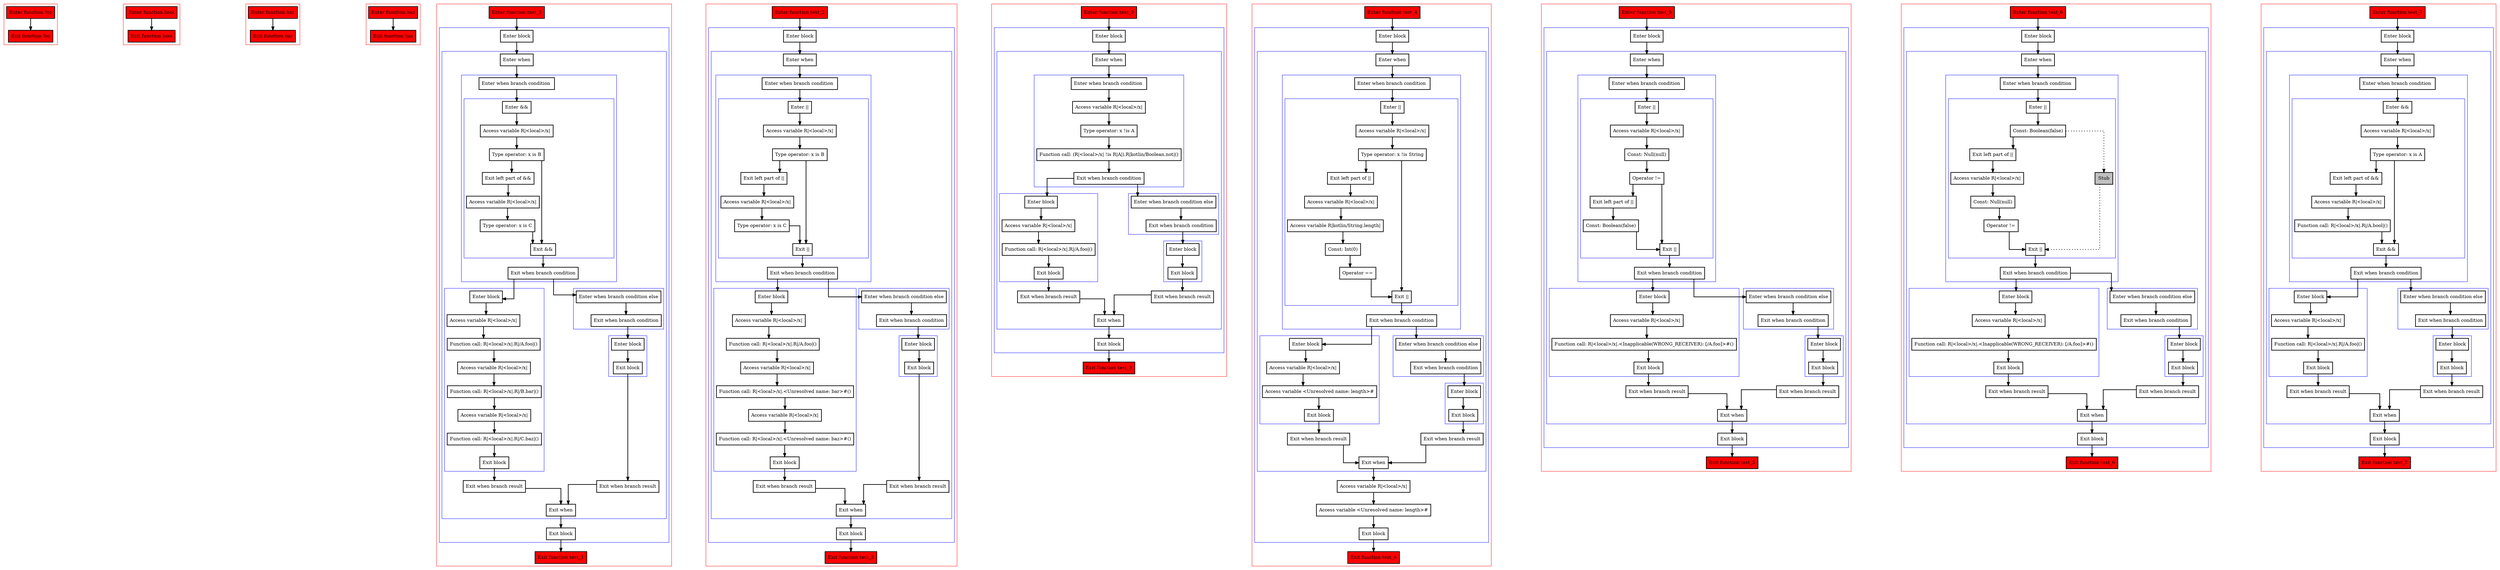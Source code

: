 digraph booleanOperators_kt {
  graph [splines=ortho nodesep=3]
  node [shape=box penwidth=2]
  edge [penwidth=2]

  subgraph cluster_0 {
    color=red
    0 [label="Enter function foo" style="filled" fillcolor=red];
    1 [label="Exit function foo" style="filled" fillcolor=red];
  }

  0 -> {1};

  subgraph cluster_1 {
    color=red
    2 [label="Enter function bool" style="filled" fillcolor=red];
    3 [label="Exit function bool" style="filled" fillcolor=red];
  }

  2 -> {3};

  subgraph cluster_2 {
    color=red
    4 [label="Enter function bar" style="filled" fillcolor=red];
    5 [label="Exit function bar" style="filled" fillcolor=red];
  }

  4 -> {5};

  subgraph cluster_3 {
    color=red
    6 [label="Enter function baz" style="filled" fillcolor=red];
    7 [label="Exit function baz" style="filled" fillcolor=red];
  }

  6 -> {7};

  subgraph cluster_4 {
    color=red
    8 [label="Enter function test_1" style="filled" fillcolor=red];
    subgraph cluster_5 {
      color=blue
      9 [label="Enter block"];
      subgraph cluster_6 {
        color=blue
        10 [label="Enter when"];
        subgraph cluster_7 {
          color=blue
          11 [label="Enter when branch condition "];
          subgraph cluster_8 {
            color=blue
            12 [label="Enter &&"];
            13 [label="Access variable R|<local>/x|"];
            14 [label="Type operator: x is B"];
            15 [label="Exit left part of &&"];
            16 [label="Access variable R|<local>/x|"];
            17 [label="Type operator: x is C"];
            18 [label="Exit &&"];
          }
          19 [label="Exit when branch condition"];
        }
        subgraph cluster_9 {
          color=blue
          20 [label="Enter block"];
          21 [label="Access variable R|<local>/x|"];
          22 [label="Function call: R|<local>/x|.R|/A.foo|()"];
          23 [label="Access variable R|<local>/x|"];
          24 [label="Function call: R|<local>/x|.R|/B.bar|()"];
          25 [label="Access variable R|<local>/x|"];
          26 [label="Function call: R|<local>/x|.R|/C.baz|()"];
          27 [label="Exit block"];
        }
        28 [label="Exit when branch result"];
        subgraph cluster_10 {
          color=blue
          29 [label="Enter when branch condition else"];
          30 [label="Exit when branch condition"];
        }
        subgraph cluster_11 {
          color=blue
          31 [label="Enter block"];
          32 [label="Exit block"];
        }
        33 [label="Exit when branch result"];
        34 [label="Exit when"];
      }
      35 [label="Exit block"];
    }
    36 [label="Exit function test_1" style="filled" fillcolor=red];
  }

  8 -> {9};
  9 -> {10};
  10 -> {11};
  11 -> {12};
  12 -> {13};
  13 -> {14};
  14 -> {18 15};
  15 -> {16};
  16 -> {17};
  17 -> {18};
  18 -> {19};
  19 -> {20 29};
  20 -> {21};
  21 -> {22};
  22 -> {23};
  23 -> {24};
  24 -> {25};
  25 -> {26};
  26 -> {27};
  27 -> {28};
  28 -> {34};
  29 -> {30};
  30 -> {31};
  31 -> {32};
  32 -> {33};
  33 -> {34};
  34 -> {35};
  35 -> {36};

  subgraph cluster_12 {
    color=red
    37 [label="Enter function test_2" style="filled" fillcolor=red];
    subgraph cluster_13 {
      color=blue
      38 [label="Enter block"];
      subgraph cluster_14 {
        color=blue
        39 [label="Enter when"];
        subgraph cluster_15 {
          color=blue
          40 [label="Enter when branch condition "];
          subgraph cluster_16 {
            color=blue
            41 [label="Enter ||"];
            42 [label="Access variable R|<local>/x|"];
            43 [label="Type operator: x is B"];
            44 [label="Exit left part of ||"];
            45 [label="Access variable R|<local>/x|"];
            46 [label="Type operator: x is C"];
            47 [label="Exit ||"];
          }
          48 [label="Exit when branch condition"];
        }
        subgraph cluster_17 {
          color=blue
          49 [label="Enter block"];
          50 [label="Access variable R|<local>/x|"];
          51 [label="Function call: R|<local>/x|.R|/A.foo|()"];
          52 [label="Access variable R|<local>/x|"];
          53 [label="Function call: R|<local>/x|.<Unresolved name: bar>#()"];
          54 [label="Access variable R|<local>/x|"];
          55 [label="Function call: R|<local>/x|.<Unresolved name: baz>#()"];
          56 [label="Exit block"];
        }
        57 [label="Exit when branch result"];
        subgraph cluster_18 {
          color=blue
          58 [label="Enter when branch condition else"];
          59 [label="Exit when branch condition"];
        }
        subgraph cluster_19 {
          color=blue
          60 [label="Enter block"];
          61 [label="Exit block"];
        }
        62 [label="Exit when branch result"];
        63 [label="Exit when"];
      }
      64 [label="Exit block"];
    }
    65 [label="Exit function test_2" style="filled" fillcolor=red];
  }

  37 -> {38};
  38 -> {39};
  39 -> {40};
  40 -> {41};
  41 -> {42};
  42 -> {43};
  43 -> {47 44};
  44 -> {45};
  45 -> {46};
  46 -> {47};
  47 -> {48};
  48 -> {49 58};
  49 -> {50};
  50 -> {51};
  51 -> {52};
  52 -> {53};
  53 -> {54};
  54 -> {55};
  55 -> {56};
  56 -> {57};
  57 -> {63};
  58 -> {59};
  59 -> {60};
  60 -> {61};
  61 -> {62};
  62 -> {63};
  63 -> {64};
  64 -> {65};

  subgraph cluster_20 {
    color=red
    66 [label="Enter function test_3" style="filled" fillcolor=red];
    subgraph cluster_21 {
      color=blue
      67 [label="Enter block"];
      subgraph cluster_22 {
        color=blue
        68 [label="Enter when"];
        subgraph cluster_23 {
          color=blue
          69 [label="Enter when branch condition "];
          70 [label="Access variable R|<local>/x|"];
          71 [label="Type operator: x !is A"];
          72 [label="Function call: (R|<local>/x| !is R|A|).R|kotlin/Boolean.not|()"];
          73 [label="Exit when branch condition"];
        }
        subgraph cluster_24 {
          color=blue
          74 [label="Enter block"];
          75 [label="Access variable R|<local>/x|"];
          76 [label="Function call: R|<local>/x|.R|/A.foo|()"];
          77 [label="Exit block"];
        }
        78 [label="Exit when branch result"];
        subgraph cluster_25 {
          color=blue
          79 [label="Enter when branch condition else"];
          80 [label="Exit when branch condition"];
        }
        subgraph cluster_26 {
          color=blue
          81 [label="Enter block"];
          82 [label="Exit block"];
        }
        83 [label="Exit when branch result"];
        84 [label="Exit when"];
      }
      85 [label="Exit block"];
    }
    86 [label="Exit function test_3" style="filled" fillcolor=red];
  }

  66 -> {67};
  67 -> {68};
  68 -> {69};
  69 -> {70};
  70 -> {71};
  71 -> {72};
  72 -> {73};
  73 -> {74 79};
  74 -> {75};
  75 -> {76};
  76 -> {77};
  77 -> {78};
  78 -> {84};
  79 -> {80};
  80 -> {81};
  81 -> {82};
  82 -> {83};
  83 -> {84};
  84 -> {85};
  85 -> {86};

  subgraph cluster_27 {
    color=red
    87 [label="Enter function test_4" style="filled" fillcolor=red];
    subgraph cluster_28 {
      color=blue
      88 [label="Enter block"];
      subgraph cluster_29 {
        color=blue
        89 [label="Enter when"];
        subgraph cluster_30 {
          color=blue
          90 [label="Enter when branch condition "];
          subgraph cluster_31 {
            color=blue
            91 [label="Enter ||"];
            92 [label="Access variable R|<local>/x|"];
            93 [label="Type operator: x !is String"];
            94 [label="Exit left part of ||"];
            95 [label="Access variable R|<local>/x|"];
            96 [label="Access variable R|kotlin/String.length|"];
            97 [label="Const: Int(0)"];
            98 [label="Operator =="];
            99 [label="Exit ||"];
          }
          100 [label="Exit when branch condition"];
        }
        subgraph cluster_32 {
          color=blue
          101 [label="Enter block"];
          102 [label="Access variable R|<local>/x|"];
          103 [label="Access variable <Unresolved name: length>#"];
          104 [label="Exit block"];
        }
        105 [label="Exit when branch result"];
        subgraph cluster_33 {
          color=blue
          106 [label="Enter when branch condition else"];
          107 [label="Exit when branch condition"];
        }
        subgraph cluster_34 {
          color=blue
          108 [label="Enter block"];
          109 [label="Exit block"];
        }
        110 [label="Exit when branch result"];
        111 [label="Exit when"];
      }
      112 [label="Access variable R|<local>/x|"];
      113 [label="Access variable <Unresolved name: length>#"];
      114 [label="Exit block"];
    }
    115 [label="Exit function test_4" style="filled" fillcolor=red];
  }

  87 -> {88};
  88 -> {89};
  89 -> {90};
  90 -> {91};
  91 -> {92};
  92 -> {93};
  93 -> {99 94};
  94 -> {95};
  95 -> {96};
  96 -> {97};
  97 -> {98};
  98 -> {99};
  99 -> {100};
  100 -> {101 106};
  101 -> {102};
  102 -> {103};
  103 -> {104};
  104 -> {105};
  105 -> {111};
  106 -> {107};
  107 -> {108};
  108 -> {109};
  109 -> {110};
  110 -> {111};
  111 -> {112};
  112 -> {113};
  113 -> {114};
  114 -> {115};

  subgraph cluster_35 {
    color=red
    116 [label="Enter function test_5" style="filled" fillcolor=red];
    subgraph cluster_36 {
      color=blue
      117 [label="Enter block"];
      subgraph cluster_37 {
        color=blue
        118 [label="Enter when"];
        subgraph cluster_38 {
          color=blue
          119 [label="Enter when branch condition "];
          subgraph cluster_39 {
            color=blue
            120 [label="Enter ||"];
            121 [label="Access variable R|<local>/x|"];
            122 [label="Const: Null(null)"];
            123 [label="Operator !="];
            124 [label="Exit left part of ||"];
            125 [label="Const: Boolean(false)"];
            126 [label="Exit ||"];
          }
          127 [label="Exit when branch condition"];
        }
        subgraph cluster_40 {
          color=blue
          128 [label="Enter block"];
          129 [label="Access variable R|<local>/x|"];
          130 [label="Function call: R|<local>/x|.<Inapplicable(WRONG_RECEIVER): [/A.foo]>#()"];
          131 [label="Exit block"];
        }
        132 [label="Exit when branch result"];
        subgraph cluster_41 {
          color=blue
          133 [label="Enter when branch condition else"];
          134 [label="Exit when branch condition"];
        }
        subgraph cluster_42 {
          color=blue
          135 [label="Enter block"];
          136 [label="Exit block"];
        }
        137 [label="Exit when branch result"];
        138 [label="Exit when"];
      }
      139 [label="Exit block"];
    }
    140 [label="Exit function test_5" style="filled" fillcolor=red];
  }

  116 -> {117};
  117 -> {118};
  118 -> {119};
  119 -> {120};
  120 -> {121};
  121 -> {122};
  122 -> {123};
  123 -> {126 124};
  124 -> {125};
  125 -> {126};
  126 -> {127};
  127 -> {128 133};
  128 -> {129};
  129 -> {130};
  130 -> {131};
  131 -> {132};
  132 -> {138};
  133 -> {134};
  134 -> {135};
  135 -> {136};
  136 -> {137};
  137 -> {138};
  138 -> {139};
  139 -> {140};

  subgraph cluster_43 {
    color=red
    141 [label="Enter function test_6" style="filled" fillcolor=red];
    subgraph cluster_44 {
      color=blue
      142 [label="Enter block"];
      subgraph cluster_45 {
        color=blue
        143 [label="Enter when"];
        subgraph cluster_46 {
          color=blue
          144 [label="Enter when branch condition "];
          subgraph cluster_47 {
            color=blue
            145 [label="Enter ||"];
            146 [label="Const: Boolean(false)"];
            147 [label="Exit left part of ||"];
            148 [label="Access variable R|<local>/x|"];
            149 [label="Const: Null(null)"];
            150 [label="Operator !="];
            151 [label="Stub" style="filled" fillcolor=gray];
            152 [label="Exit ||"];
          }
          153 [label="Exit when branch condition"];
        }
        subgraph cluster_48 {
          color=blue
          154 [label="Enter block"];
          155 [label="Access variable R|<local>/x|"];
          156 [label="Function call: R|<local>/x|.<Inapplicable(WRONG_RECEIVER): [/A.foo]>#()"];
          157 [label="Exit block"];
        }
        158 [label="Exit when branch result"];
        subgraph cluster_49 {
          color=blue
          159 [label="Enter when branch condition else"];
          160 [label="Exit when branch condition"];
        }
        subgraph cluster_50 {
          color=blue
          161 [label="Enter block"];
          162 [label="Exit block"];
        }
        163 [label="Exit when branch result"];
        164 [label="Exit when"];
      }
      165 [label="Exit block"];
    }
    166 [label="Exit function test_6" style="filled" fillcolor=red];
  }

  141 -> {142};
  142 -> {143};
  143 -> {144};
  144 -> {145};
  145 -> {146};
  146 -> {147};
  146 -> {151} [style=dotted];
  147 -> {148};
  148 -> {149};
  149 -> {150};
  150 -> {152};
  151 -> {152} [style=dotted];
  152 -> {153};
  153 -> {154 159};
  154 -> {155};
  155 -> {156};
  156 -> {157};
  157 -> {158};
  158 -> {164};
  159 -> {160};
  160 -> {161};
  161 -> {162};
  162 -> {163};
  163 -> {164};
  164 -> {165};
  165 -> {166};

  subgraph cluster_51 {
    color=red
    167 [label="Enter function test_7" style="filled" fillcolor=red];
    subgraph cluster_52 {
      color=blue
      168 [label="Enter block"];
      subgraph cluster_53 {
        color=blue
        169 [label="Enter when"];
        subgraph cluster_54 {
          color=blue
          170 [label="Enter when branch condition "];
          subgraph cluster_55 {
            color=blue
            171 [label="Enter &&"];
            172 [label="Access variable R|<local>/x|"];
            173 [label="Type operator: x is A"];
            174 [label="Exit left part of &&"];
            175 [label="Access variable R|<local>/x|"];
            176 [label="Function call: R|<local>/x|.R|/A.bool|()"];
            177 [label="Exit &&"];
          }
          178 [label="Exit when branch condition"];
        }
        subgraph cluster_56 {
          color=blue
          179 [label="Enter block"];
          180 [label="Access variable R|<local>/x|"];
          181 [label="Function call: R|<local>/x|.R|/A.foo|()"];
          182 [label="Exit block"];
        }
        183 [label="Exit when branch result"];
        subgraph cluster_57 {
          color=blue
          184 [label="Enter when branch condition else"];
          185 [label="Exit when branch condition"];
        }
        subgraph cluster_58 {
          color=blue
          186 [label="Enter block"];
          187 [label="Exit block"];
        }
        188 [label="Exit when branch result"];
        189 [label="Exit when"];
      }
      190 [label="Exit block"];
    }
    191 [label="Exit function test_7" style="filled" fillcolor=red];
  }

  167 -> {168};
  168 -> {169};
  169 -> {170};
  170 -> {171};
  171 -> {172};
  172 -> {173};
  173 -> {177 174};
  174 -> {175};
  175 -> {176};
  176 -> {177};
  177 -> {178};
  178 -> {179 184};
  179 -> {180};
  180 -> {181};
  181 -> {182};
  182 -> {183};
  183 -> {189};
  184 -> {185};
  185 -> {186};
  186 -> {187};
  187 -> {188};
  188 -> {189};
  189 -> {190};
  190 -> {191};

}

